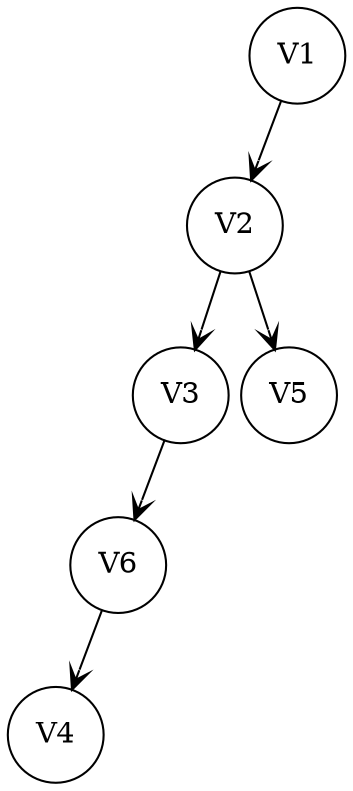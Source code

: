 digraph G {
    graph [nodesep=0.1]
    node [shape=circle]
    edge [arrowhead=vee]
    V1 -> V2
    V1 [group=V1]
    _V1 [group=V1 label="", width=0, style=invis]
    V1 -> _V1 [style=invis]

    V2 -> V3
    V2 -> V5 

    V3 -> V6
    V3 [group=V3]
    _V3 [group=V3 label="", width=0, style=invis]
    V3 -> _V3 [style=invis]

    V6 -> V4

    V6 [group=V6]
    _V6 [group=V6 label="", width=0, style=invis]
    V6 -> _V6 [style=invis]

}